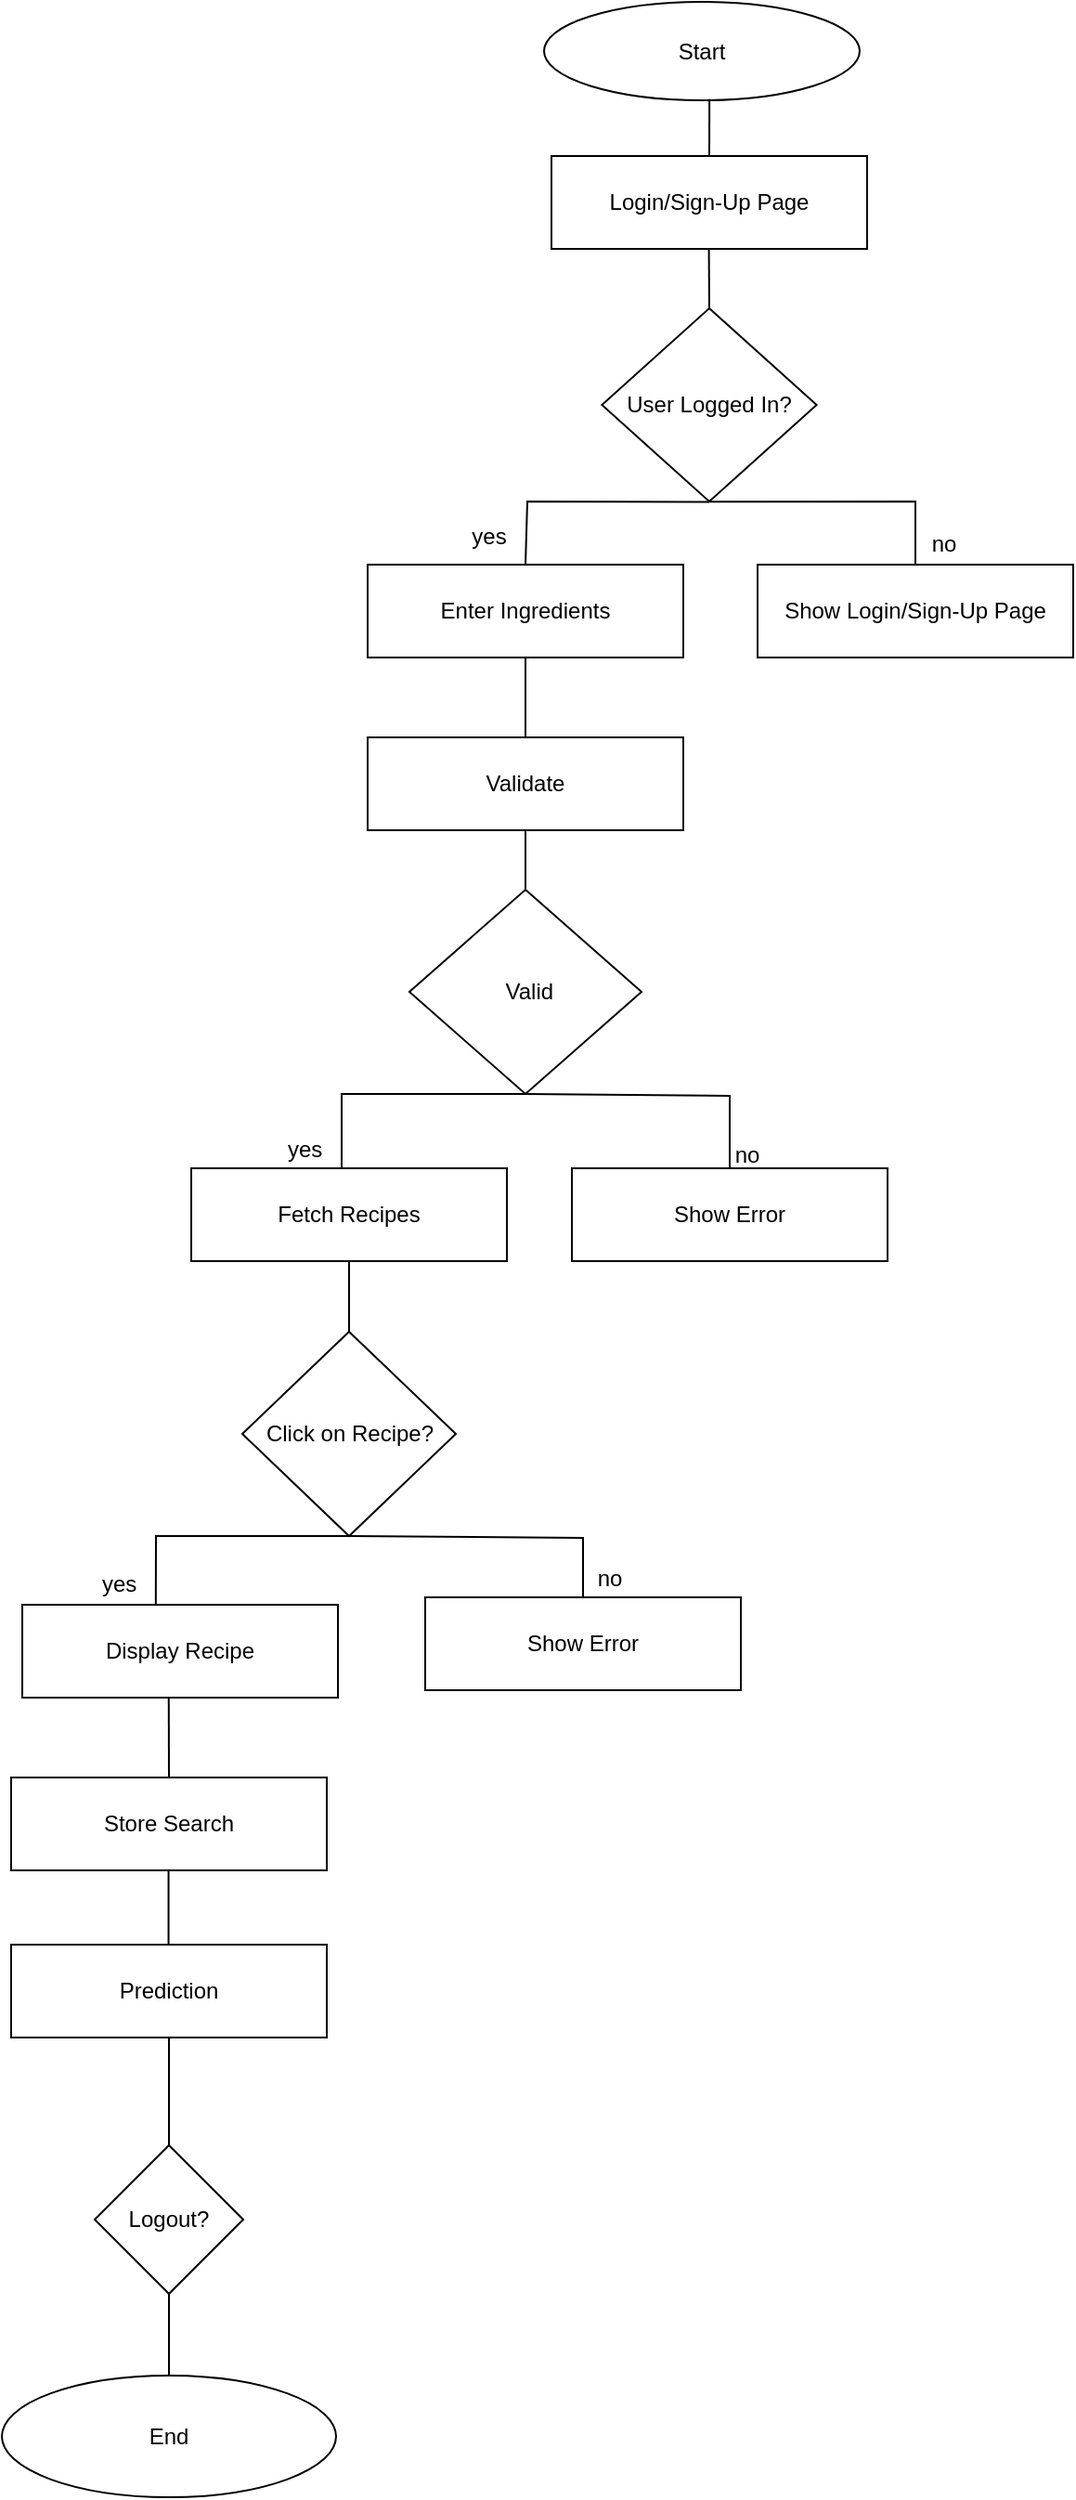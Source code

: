 <mxfile version="24.8.6">
  <diagram name="Page-1" id="wXzkdsVspGv7vbjtEBtR">
    <mxGraphModel dx="4040" dy="1933" grid="0" gridSize="10" guides="1" tooltips="1" connect="1" arrows="1" fold="1" page="1" pageScale="1" pageWidth="2339" pageHeight="3300" math="0" shadow="0">
      <root>
        <mxCell id="0" />
        <mxCell id="1" parent="0" />
        <mxCell id="bgoYxC8r8oQt2_E12sds-1" value="Start" style="ellipse;whiteSpace=wrap;html=1;" vertex="1" parent="1">
          <mxGeometry x="1965" y="997" width="170" height="53" as="geometry" />
        </mxCell>
        <mxCell id="bgoYxC8r8oQt2_E12sds-2" value="&lt;span class=&quot;hljs-variable&quot;&gt;Login&lt;/span&gt;&lt;span class=&quot;hljs-operator&quot;&gt;/&lt;/span&gt;&lt;span class=&quot;hljs-built_in&quot;&gt;Sign&lt;/span&gt;&lt;span class=&quot;hljs-operator&quot;&gt;-&lt;/span&gt;&lt;span class=&quot;hljs-built_in&quot;&gt;Up&lt;/span&gt; &lt;span class=&quot;hljs-variable&quot;&gt;Page&lt;/span&gt;" style="rounded=0;whiteSpace=wrap;html=1;" vertex="1" parent="1">
          <mxGeometry x="1969" y="1080" width="170" height="50" as="geometry" />
        </mxCell>
        <mxCell id="bgoYxC8r8oQt2_E12sds-3" value="&lt;span class=&quot;hljs-variable&quot;&gt;User&lt;/span&gt; &lt;span class=&quot;hljs-variable&quot;&gt;Logged&lt;/span&gt; &lt;span class=&quot;hljs-built_in&quot;&gt;In&lt;/span&gt;&lt;span class=&quot;hljs-operator&quot;&gt;?&lt;/span&gt;" style="rhombus;whiteSpace=wrap;html=1;" vertex="1" parent="1">
          <mxGeometry x="1996.18" y="1162" width="115.63" height="104" as="geometry" />
        </mxCell>
        <mxCell id="bgoYxC8r8oQt2_E12sds-4" value="&lt;span class=&quot;hljs-built_in&quot;&gt;Enter&lt;/span&gt; &lt;span class=&quot;hljs-variable&quot;&gt;Ingredients&lt;/span&gt;" style="rounded=0;whiteSpace=wrap;html=1;" vertex="1" parent="1">
          <mxGeometry x="1870" y="1300" width="170" height="50" as="geometry" />
        </mxCell>
        <mxCell id="bgoYxC8r8oQt2_E12sds-5" value="&lt;span class=&quot;hljs-built_in&quot;&gt;Show&lt;/span&gt; &lt;span class=&quot;hljs-variable&quot;&gt;Login&lt;/span&gt;&lt;span class=&quot;hljs-operator&quot;&gt;/&lt;/span&gt;&lt;span class=&quot;hljs-built_in&quot;&gt;Sign&lt;/span&gt;&lt;span class=&quot;hljs-operator&quot;&gt;-&lt;/span&gt;&lt;span class=&quot;hljs-built_in&quot;&gt;Up&lt;/span&gt; &lt;span class=&quot;hljs-variable&quot;&gt;Page&lt;/span&gt;" style="rounded=0;whiteSpace=wrap;html=1;" vertex="1" parent="1">
          <mxGeometry x="2080" y="1300" width="170" height="50" as="geometry" />
        </mxCell>
        <mxCell id="bgoYxC8r8oQt2_E12sds-6" value="&lt;span class=&quot;hljs-variable&quot;&gt;Validate&lt;/span&gt;" style="rounded=0;whiteSpace=wrap;html=1;" vertex="1" parent="1">
          <mxGeometry x="1870" y="1393" width="170" height="50" as="geometry" />
        </mxCell>
        <mxCell id="bgoYxC8r8oQt2_E12sds-7" value="&amp;nbsp;&lt;span class=&quot;hljs-variable&quot;&gt;Valid&lt;/span&gt;" style="rhombus;whiteSpace=wrap;html=1;" vertex="1" parent="1">
          <mxGeometry x="1892.5" y="1475" width="125" height="110" as="geometry" />
        </mxCell>
        <mxCell id="bgoYxC8r8oQt2_E12sds-8" value="&lt;span class=&quot;hljs-variable&quot;&gt;Fetch&lt;/span&gt; &lt;span class=&quot;hljs-variable&quot;&gt;Recipes&lt;/span&gt;" style="rounded=0;whiteSpace=wrap;html=1;" vertex="1" parent="1">
          <mxGeometry x="1775" y="1625" width="170" height="50" as="geometry" />
        </mxCell>
        <mxCell id="bgoYxC8r8oQt2_E12sds-9" value="&lt;span class=&quot;hljs-built_in&quot;&gt;Show&lt;/span&gt; &lt;span class=&quot;hljs-variable&quot;&gt;Error&lt;/span&gt;" style="rounded=0;whiteSpace=wrap;html=1;" vertex="1" parent="1">
          <mxGeometry x="1980" y="1625" width="170" height="50" as="geometry" />
        </mxCell>
        <mxCell id="bgoYxC8r8oQt2_E12sds-10" value="&lt;span class=&quot;hljs-variable&quot;&gt;Click&lt;/span&gt; &lt;span class=&quot;hljs-variable&quot;&gt;on&lt;/span&gt; &lt;span class=&quot;hljs-variable&quot;&gt;Recipe&lt;/span&gt;&lt;span class=&quot;hljs-operator&quot;&gt;?&lt;/span&gt;" style="rhombus;whiteSpace=wrap;html=1;" vertex="1" parent="1">
          <mxGeometry x="1802.5" y="1713" width="115" height="110" as="geometry" />
        </mxCell>
        <mxCell id="bgoYxC8r8oQt2_E12sds-11" value="&lt;span class=&quot;hljs-built_in&quot;&gt;Display&lt;/span&gt; &lt;span class=&quot;hljs-variable&quot;&gt;Recipe&lt;/span&gt;" style="rounded=0;whiteSpace=wrap;html=1;" vertex="1" parent="1">
          <mxGeometry x="1684" y="1860" width="170" height="50" as="geometry" />
        </mxCell>
        <mxCell id="bgoYxC8r8oQt2_E12sds-12" value="&lt;span class=&quot;hljs-built_in&quot;&gt;Show&lt;/span&gt; &lt;span class=&quot;hljs-variable&quot;&gt;Error&lt;/span&gt;" style="rounded=0;whiteSpace=wrap;html=1;" vertex="1" parent="1">
          <mxGeometry x="1901" y="1856" width="170" height="50" as="geometry" />
        </mxCell>
        <mxCell id="bgoYxC8r8oQt2_E12sds-13" value="&lt;span class=&quot;hljs-variable&quot;&gt;Logout&lt;/span&gt;&lt;span class=&quot;hljs-operator&quot;&gt;?&lt;/span&gt;" style="rhombus;whiteSpace=wrap;html=1;" vertex="1" parent="1">
          <mxGeometry x="1723" y="2151" width="80" height="80" as="geometry" />
        </mxCell>
        <mxCell id="bgoYxC8r8oQt2_E12sds-14" value="&lt;span class=&quot;hljs-built_in&quot;&gt;End&lt;/span&gt;" style="ellipse;whiteSpace=wrap;html=1;" vertex="1" parent="1">
          <mxGeometry x="1673" y="2275" width="180" height="65.5" as="geometry" />
        </mxCell>
        <mxCell id="bgoYxC8r8oQt2_E12sds-15" value="&lt;span class=&quot;hljs-variable&quot;&gt;Store&lt;/span&gt; &lt;span class=&quot;hljs-variable&quot;&gt;Search&lt;/span&gt;" style="rounded=0;whiteSpace=wrap;html=1;" vertex="1" parent="1">
          <mxGeometry x="1678" y="1953" width="170" height="50" as="geometry" />
        </mxCell>
        <mxCell id="bgoYxC8r8oQt2_E12sds-16" value="Prediction" style="rounded=0;whiteSpace=wrap;html=1;" vertex="1" parent="1">
          <mxGeometry x="1678" y="2043" width="170" height="50" as="geometry" />
        </mxCell>
        <mxCell id="bgoYxC8r8oQt2_E12sds-19" value="" style="endArrow=none;html=1;rounded=0;entryX=0.524;entryY=0.989;entryDx=0;entryDy=0;entryPerimeter=0;exitX=0.5;exitY=0;exitDx=0;exitDy=0;" edge="1" parent="1" source="bgoYxC8r8oQt2_E12sds-2" target="bgoYxC8r8oQt2_E12sds-1">
          <mxGeometry width="50" height="50" relative="1" as="geometry">
            <mxPoint x="2030" y="1180" as="sourcePoint" />
            <mxPoint x="2080" y="1130" as="targetPoint" />
          </mxGeometry>
        </mxCell>
        <mxCell id="bgoYxC8r8oQt2_E12sds-20" value="" style="endArrow=none;html=1;rounded=0;entryX=0.524;entryY=0.989;entryDx=0;entryDy=0;entryPerimeter=0;exitX=0.5;exitY=0;exitDx=0;exitDy=0;" edge="1" parent="1" source="bgoYxC8r8oQt2_E12sds-3">
          <mxGeometry width="50" height="50" relative="1" as="geometry">
            <mxPoint x="2053.79" y="1161" as="sourcePoint" />
            <mxPoint x="2053.79" y="1130" as="targetPoint" />
          </mxGeometry>
        </mxCell>
        <mxCell id="bgoYxC8r8oQt2_E12sds-21" value="" style="endArrow=none;html=1;rounded=0;entryX=0.5;entryY=1.003;entryDx=0;entryDy=0;entryPerimeter=0;exitX=0.5;exitY=0;exitDx=0;exitDy=0;" edge="1" parent="1" source="bgoYxC8r8oQt2_E12sds-4" target="bgoYxC8r8oQt2_E12sds-3">
          <mxGeometry width="50" height="50" relative="1" as="geometry">
            <mxPoint x="2053.79" y="1340" as="sourcePoint" />
            <mxPoint x="2053.79" y="1309" as="targetPoint" />
            <Array as="points">
              <mxPoint x="1956" y="1266" />
            </Array>
          </mxGeometry>
        </mxCell>
        <mxCell id="bgoYxC8r8oQt2_E12sds-22" value="" style="endArrow=none;html=1;rounded=0;exitX=0.5;exitY=0;exitDx=0;exitDy=0;entryX=0.501;entryY=1.001;entryDx=0;entryDy=0;entryPerimeter=0;" edge="1" parent="1" target="bgoYxC8r8oQt2_E12sds-3" source="bgoYxC8r8oQt2_E12sds-5">
          <mxGeometry width="50" height="50" relative="1" as="geometry">
            <mxPoint x="2180" y="1340" as="sourcePoint" />
            <mxPoint x="2050" y="1310" as="targetPoint" />
            <Array as="points">
              <mxPoint x="2165" y="1266" />
            </Array>
          </mxGeometry>
        </mxCell>
        <mxCell id="bgoYxC8r8oQt2_E12sds-23" value="" style="endArrow=none;html=1;rounded=0;entryX=0.5;entryY=1;entryDx=0;entryDy=0;exitX=0.5;exitY=0;exitDx=0;exitDy=0;" edge="1" parent="1" source="bgoYxC8r8oQt2_E12sds-6" target="bgoYxC8r8oQt2_E12sds-4">
          <mxGeometry width="50" height="50" relative="1" as="geometry">
            <mxPoint x="1954" y="1431" as="sourcePoint" />
            <mxPoint x="1954" y="1400" as="targetPoint" />
          </mxGeometry>
        </mxCell>
        <mxCell id="bgoYxC8r8oQt2_E12sds-24" value="" style="endArrow=none;html=1;rounded=0;entryX=0.5;entryY=1;entryDx=0;entryDy=0;exitX=0.5;exitY=0;exitDx=0;exitDy=0;" edge="1" parent="1" source="bgoYxC8r8oQt2_E12sds-7" target="bgoYxC8r8oQt2_E12sds-6">
          <mxGeometry width="50" height="50" relative="1" as="geometry">
            <mxPoint x="1950" y="1600" as="sourcePoint" />
            <mxPoint x="1957.5" y="1490" as="targetPoint" />
          </mxGeometry>
        </mxCell>
        <mxCell id="bgoYxC8r8oQt2_E12sds-25" value="" style="endArrow=none;html=1;rounded=0;entryX=0.5;entryY=1.003;entryDx=0;entryDy=0;entryPerimeter=0;exitX=0.5;exitY=0;exitDx=0;exitDy=0;" edge="1" parent="1">
          <mxGeometry width="50" height="50" relative="1" as="geometry">
            <mxPoint x="1856" y="1625" as="sourcePoint" />
            <mxPoint x="1955" y="1585" as="targetPoint" />
            <Array as="points">
              <mxPoint x="1856" y="1585" />
            </Array>
          </mxGeometry>
        </mxCell>
        <mxCell id="bgoYxC8r8oQt2_E12sds-26" value="" style="endArrow=none;html=1;rounded=0;entryX=0.501;entryY=1.001;entryDx=0;entryDy=0;entryPerimeter=0;exitX=0.5;exitY=0;exitDx=0;exitDy=0;" edge="1" parent="1" source="bgoYxC8r8oQt2_E12sds-9">
          <mxGeometry width="50" height="50" relative="1" as="geometry">
            <mxPoint x="2082" y="1624" as="sourcePoint" />
            <mxPoint x="1955" y="1585" as="targetPoint" />
            <Array as="points">
              <mxPoint x="2065" y="1586" />
            </Array>
          </mxGeometry>
        </mxCell>
        <mxCell id="bgoYxC8r8oQt2_E12sds-27" value="" style="endArrow=none;html=1;rounded=0;entryX=0.5;entryY=1;entryDx=0;entryDy=0;exitX=0.5;exitY=0;exitDx=0;exitDy=0;" edge="1" parent="1" source="bgoYxC8r8oQt2_E12sds-10" target="bgoYxC8r8oQt2_E12sds-8">
          <mxGeometry width="50" height="50" relative="1" as="geometry">
            <mxPoint x="1859.66" y="1750" as="sourcePoint" />
            <mxPoint x="1860.16" y="1720" as="targetPoint" />
          </mxGeometry>
        </mxCell>
        <mxCell id="bgoYxC8r8oQt2_E12sds-29" value="" style="endArrow=none;html=1;rounded=0;exitX=0.5;exitY=0;exitDx=0;exitDy=0;entryX=0.5;entryY=1;entryDx=0;entryDy=0;" edge="1" parent="1" source="bgoYxC8r8oQt2_E12sds-12" target="bgoYxC8r8oQt2_E12sds-10">
          <mxGeometry width="50" height="50" relative="1" as="geometry">
            <mxPoint x="1990" y="1910" as="sourcePoint" />
            <mxPoint x="1860" y="1870" as="targetPoint" />
            <Array as="points">
              <mxPoint x="1986" y="1824" />
            </Array>
          </mxGeometry>
        </mxCell>
        <mxCell id="bgoYxC8r8oQt2_E12sds-30" value="" style="endArrow=none;html=1;rounded=0;exitX=0.5;exitY=0;exitDx=0;exitDy=0;entryX=0.464;entryY=0.989;entryDx=0;entryDy=0;entryPerimeter=0;" edge="1" parent="1" source="bgoYxC8r8oQt2_E12sds-15" target="bgoYxC8r8oQt2_E12sds-11">
          <mxGeometry width="50" height="50" relative="1" as="geometry">
            <mxPoint x="1784.66" y="2000" as="sourcePoint" />
            <mxPoint x="1766" y="1909" as="targetPoint" />
          </mxGeometry>
        </mxCell>
        <mxCell id="bgoYxC8r8oQt2_E12sds-31" value="" style="endArrow=none;html=1;rounded=0;entryX=0.5;entryY=1;entryDx=0;entryDy=0;exitX=0.5;exitY=0;exitDx=0;exitDy=0;" edge="1" parent="1">
          <mxGeometry width="50" height="50" relative="1" as="geometry">
            <mxPoint x="1762.77" y="2043" as="sourcePoint" />
            <mxPoint x="1762.77" y="2003" as="targetPoint" />
          </mxGeometry>
        </mxCell>
        <mxCell id="bgoYxC8r8oQt2_E12sds-32" value="" style="endArrow=none;html=1;rounded=0;entryX=0.5;entryY=1;entryDx=0;entryDy=0;exitX=0.5;exitY=0;exitDx=0;exitDy=0;" edge="1" parent="1" source="bgoYxC8r8oQt2_E12sds-13" target="bgoYxC8r8oQt2_E12sds-16">
          <mxGeometry width="50" height="50" relative="1" as="geometry">
            <mxPoint x="1784.8" y="2180" as="sourcePoint" />
            <mxPoint x="1784.8" y="2140" as="targetPoint" />
          </mxGeometry>
        </mxCell>
        <mxCell id="bgoYxC8r8oQt2_E12sds-35" value="" style="endArrow=none;html=1;rounded=0;entryX=0.5;entryY=1;entryDx=0;entryDy=0;" edge="1" parent="1" target="bgoYxC8r8oQt2_E12sds-13" source="bgoYxC8r8oQt2_E12sds-14">
          <mxGeometry width="50" height="50" relative="1" as="geometry">
            <mxPoint x="1685" y="2400" as="sourcePoint" />
            <mxPoint x="1685" y="2360" as="targetPoint" />
          </mxGeometry>
        </mxCell>
        <mxCell id="bgoYxC8r8oQt2_E12sds-36" value="yes" style="text;html=1;align=center;verticalAlign=middle;resizable=0;points=[];autosize=1;strokeColor=none;fillColor=none;" vertex="1" parent="1">
          <mxGeometry x="1915" y="1270" width="40" height="30" as="geometry" />
        </mxCell>
        <mxCell id="bgoYxC8r8oQt2_E12sds-37" value="no" style="text;html=1;align=center;verticalAlign=middle;resizable=0;points=[];autosize=1;strokeColor=none;fillColor=none;" vertex="1" parent="1">
          <mxGeometry x="2160" y="1274" width="40" height="30" as="geometry" />
        </mxCell>
        <mxCell id="bgoYxC8r8oQt2_E12sds-38" value="&lt;span style=&quot;color: rgb(0, 0, 0); font-family: Helvetica; font-size: 12px; font-style: normal; font-variant-ligatures: normal; font-variant-caps: normal; font-weight: 400; letter-spacing: normal; orphans: 2; text-align: center; text-indent: 0px; text-transform: none; widows: 2; word-spacing: 0px; -webkit-text-stroke-width: 0px; white-space: nowrap; background-color: rgb(255, 255, 255); text-decoration-thickness: initial; text-decoration-style: initial; text-decoration-color: initial; display: inline !important; float: none;&quot;&gt;yes&lt;/span&gt;" style="text;whiteSpace=wrap;html=1;" vertex="1" parent="1">
          <mxGeometry x="1825" y="1601" width="50" height="40" as="geometry" />
        </mxCell>
        <mxCell id="bgoYxC8r8oQt2_E12sds-39" value="&lt;span style=&quot;color: rgb(0, 0, 0); font-family: Helvetica; font-size: 12px; font-style: normal; font-variant-ligatures: normal; font-variant-caps: normal; font-weight: 400; letter-spacing: normal; orphans: 2; text-align: center; text-indent: 0px; text-transform: none; widows: 2; word-spacing: 0px; -webkit-text-stroke-width: 0px; white-space: nowrap; background-color: rgb(255, 255, 255); text-decoration-thickness: initial; text-decoration-style: initial; text-decoration-color: initial; display: inline !important; float: none;&quot;&gt;yes&lt;/span&gt;" style="text;whiteSpace=wrap;html=1;" vertex="1" parent="1">
          <mxGeometry x="1725" y="1835" width="50" height="40" as="geometry" />
        </mxCell>
        <mxCell id="bgoYxC8r8oQt2_E12sds-41" value="no" style="text;html=1;align=center;verticalAlign=middle;resizable=0;points=[];autosize=1;strokeColor=none;fillColor=none;" vertex="1" parent="1">
          <mxGeometry x="2054" y="1603" width="40" height="30" as="geometry" />
        </mxCell>
        <mxCell id="bgoYxC8r8oQt2_E12sds-42" value="no" style="text;html=1;align=center;verticalAlign=middle;resizable=0;points=[];autosize=1;strokeColor=none;fillColor=none;" vertex="1" parent="1">
          <mxGeometry x="1980" y="1831" width="40" height="30" as="geometry" />
        </mxCell>
        <mxCell id="bgoYxC8r8oQt2_E12sds-44" value="" style="endArrow=none;html=1;rounded=0;exitX=0.423;exitY=0.004;exitDx=0;exitDy=0;entryX=0.5;entryY=1;entryDx=0;entryDy=0;exitPerimeter=0;" edge="1" parent="1" source="bgoYxC8r8oQt2_E12sds-11" target="bgoYxC8r8oQt2_E12sds-10">
          <mxGeometry width="50" height="50" relative="1" as="geometry">
            <mxPoint x="2000" y="1920" as="sourcePoint" />
            <mxPoint x="1870" y="1833" as="targetPoint" />
            <Array as="points">
              <mxPoint x="1756" y="1823" />
            </Array>
          </mxGeometry>
        </mxCell>
      </root>
    </mxGraphModel>
  </diagram>
</mxfile>

